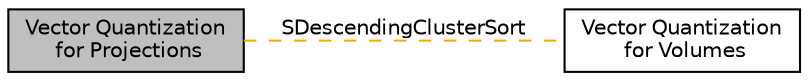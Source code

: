digraph "Vector Quantization for Projections"
{
  edge [fontname="Helvetica",fontsize="10",labelfontname="Helvetica",labelfontsize="10"];
  node [fontname="Helvetica",fontsize="10",shape=record];
  rankdir=LR;
  Node0 [label="Vector Quantization\l for Projections",height=0.2,width=0.4,color="black", fillcolor="grey75", style="filled", fontcolor="black"];
  Node1 [label="Vector Quantization\l for Volumes",height=0.2,width=0.4,color="black", fillcolor="white", style="filled",URL="$group__VQforVolumes.html"];
  Node0->Node1 [shape=plaintext, label="SDescendingClusterSort", color="orange", dir="none", style="dashed"];
}

